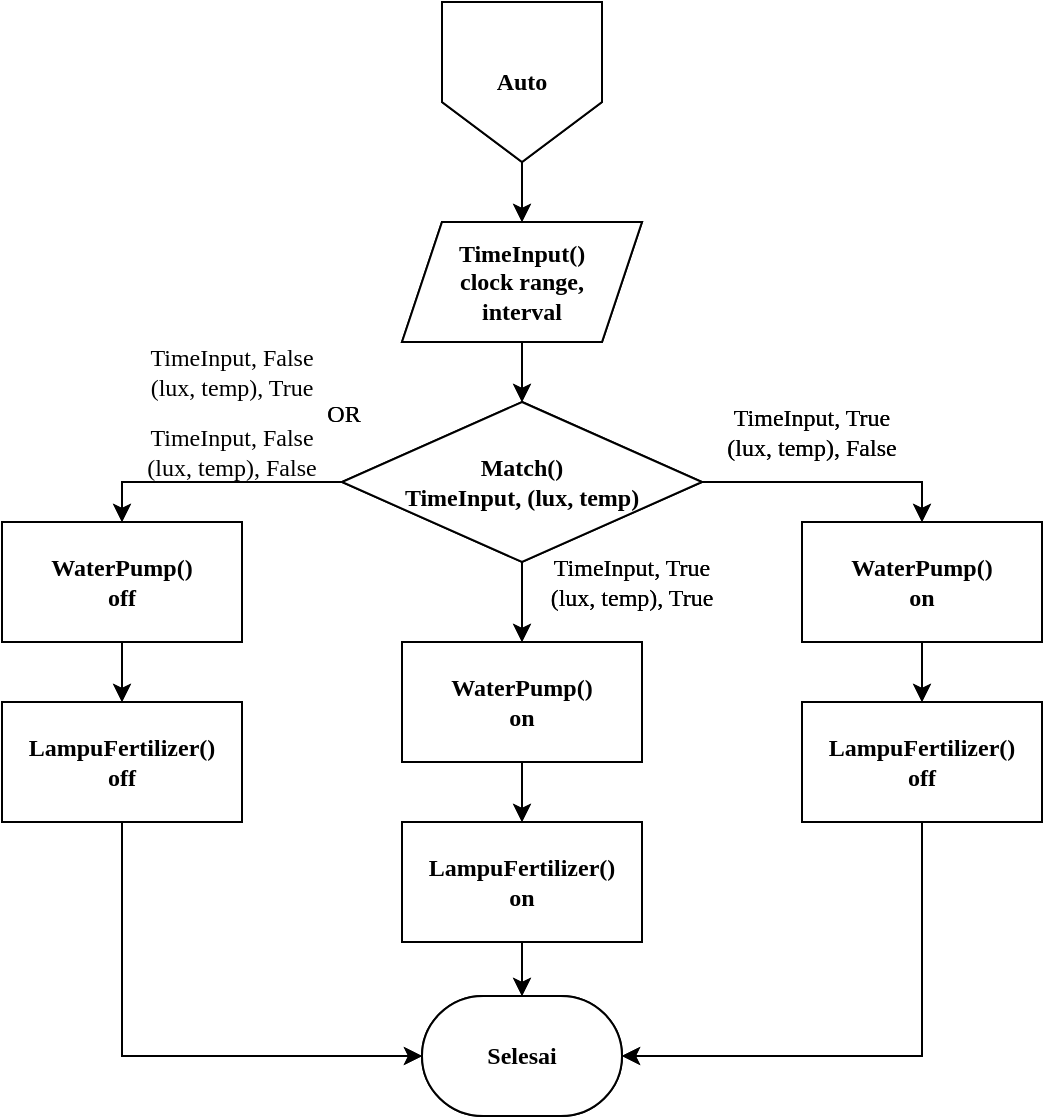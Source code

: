 <mxfile version="20.5.1"><diagram id="dvuvQNR7QGnGVL_pTvDf" name="Halaman-1"><mxGraphModel dx="1093" dy="585" grid="0" gridSize="10" guides="1" tooltips="1" connect="1" arrows="1" fold="1" page="1" pageScale="1" pageWidth="1169" pageHeight="827" math="0" shadow="0"><root><mxCell id="0"/><mxCell id="1" parent="0"/><mxCell id="wPzLL9_t-TA59Zf-JuI2-3" style="edgeStyle=orthogonalEdgeStyle;rounded=0;orthogonalLoop=1;jettySize=auto;html=1;exitX=0.5;exitY=1;exitDx=0;exitDy=0;entryX=0.5;entryY=0;entryDx=0;entryDy=0;" parent="1" source="wPzLL9_t-TA59Zf-JuI2-1" target="wPzLL9_t-TA59Zf-JuI2-2" edge="1"><mxGeometry relative="1" as="geometry"/></mxCell><mxCell id="wPzLL9_t-TA59Zf-JuI2-1" value="&lt;b&gt;&lt;font face=&quot;Times New Roman&quot;&gt;Connect&lt;/font&gt;&lt;/b&gt;" style="shape=offPageConnector;whiteSpace=wrap;html=1;rounded=0;shadow=0;sketch=0;strokeWidth=1;fontFamily=Times New Roman;gradientColor=none;rotation=0;" parent="1" vertex="1"><mxGeometry x="380" y="20" width="80" height="80" as="geometry"/></mxCell><mxCell id="wPzLL9_t-TA59Zf-JuI2-5" style="edgeStyle=orthogonalEdgeStyle;rounded=0;orthogonalLoop=1;jettySize=auto;html=1;exitX=0.5;exitY=1;exitDx=0;exitDy=0;entryX=0.5;entryY=0;entryDx=0;entryDy=0;entryPerimeter=0;fontFamily=Times New Roman;" parent="1" source="wPzLL9_t-TA59Zf-JuI2-2" target="wPzLL9_t-TA59Zf-JuI2-4" edge="1"><mxGeometry relative="1" as="geometry"/></mxCell><mxCell id="wPzLL9_t-TA59Zf-JuI2-2" value="&lt;div&gt;&lt;b&gt;&lt;font face=&quot;Times New Roman&quot;&gt;TimeInput()&lt;/font&gt;&lt;/b&gt;&lt;/div&gt;&lt;div&gt;&lt;b&gt;&lt;font face=&quot;Times New Roman&quot;&gt;clock range,&lt;br&gt; interval&lt;br&gt;&lt;/font&gt;&lt;/b&gt;&lt;/div&gt;" style="shape=parallelogram;perimeter=parallelogramPerimeter;whiteSpace=wrap;html=1;fixedSize=1;shadow=0;rounded=0;sketch=0;gradientColor=none;strokeWidth=1;" parent="1" vertex="1"><mxGeometry x="360" y="130" width="120" height="60" as="geometry"/></mxCell><mxCell id="wPzLL9_t-TA59Zf-JuI2-14" style="edgeStyle=orthogonalEdgeStyle;rounded=0;orthogonalLoop=1;jettySize=auto;html=1;exitX=0.5;exitY=1;exitDx=0;exitDy=0;exitPerimeter=0;fontFamily=Times New Roman;" parent="1" source="wPzLL9_t-TA59Zf-JuI2-4" target="wPzLL9_t-TA59Zf-JuI2-8" edge="1"><mxGeometry relative="1" as="geometry"/></mxCell><mxCell id="wPzLL9_t-TA59Zf-JuI2-22" style="edgeStyle=orthogonalEdgeStyle;rounded=0;orthogonalLoop=1;jettySize=auto;html=1;exitX=0;exitY=0.5;exitDx=0;exitDy=0;exitPerimeter=0;entryX=0.5;entryY=0;entryDx=0;entryDy=0;fontFamily=Times New Roman;" parent="1" source="wPzLL9_t-TA59Zf-JuI2-4" target="wPzLL9_t-TA59Zf-JuI2-20" edge="1"><mxGeometry relative="1" as="geometry"/></mxCell><mxCell id="wPzLL9_t-TA59Zf-JuI2-23" style="edgeStyle=orthogonalEdgeStyle;rounded=0;orthogonalLoop=1;jettySize=auto;html=1;exitX=1;exitY=0.5;exitDx=0;exitDy=0;exitPerimeter=0;entryX=0.5;entryY=0;entryDx=0;entryDy=0;fontFamily=Times New Roman;" parent="1" source="wPzLL9_t-TA59Zf-JuI2-4" target="wPzLL9_t-TA59Zf-JuI2-17" edge="1"><mxGeometry relative="1" as="geometry"/></mxCell><mxCell id="wPzLL9_t-TA59Zf-JuI2-4" value="&lt;div&gt;&lt;b&gt;&lt;font face=&quot;Times New Roman&quot;&gt;Match()&lt;/font&gt;&lt;/b&gt;&lt;/div&gt;&lt;div&gt;&lt;b&gt;&lt;font face=&quot;Times New Roman&quot;&gt;TimeInput, (lux, temp)&lt;br&gt;&lt;/font&gt;&lt;/b&gt;&lt;/div&gt;" style="strokeWidth=1;html=1;shape=mxgraph.flowchart.decision;whiteSpace=wrap;" parent="1" vertex="1"><mxGeometry x="330" y="220" width="180" height="80" as="geometry"/></mxCell><mxCell id="wPzLL9_t-TA59Zf-JuI2-15" style="edgeStyle=orthogonalEdgeStyle;rounded=0;orthogonalLoop=1;jettySize=auto;html=1;exitX=0.5;exitY=1;exitDx=0;exitDy=0;entryX=0.5;entryY=0;entryDx=0;entryDy=0;fontFamily=Times New Roman;" parent="1" source="wPzLL9_t-TA59Zf-JuI2-8" target="wPzLL9_t-TA59Zf-JuI2-9" edge="1"><mxGeometry relative="1" as="geometry"/></mxCell><mxCell id="wPzLL9_t-TA59Zf-JuI2-8" value="&lt;div&gt;&lt;b&gt;&lt;font face=&quot;Times New Roman&quot;&gt;WaterPump()&lt;/font&gt;&lt;/b&gt;&lt;/div&gt;&lt;div&gt;&lt;b&gt;&lt;font face=&quot;Times New Roman&quot;&gt;on&lt;br&gt;&lt;/font&gt;&lt;/b&gt;&lt;/div&gt;" style="rounded=0;whiteSpace=wrap;html=1;" parent="1" vertex="1"><mxGeometry x="360" y="340" width="120" height="60" as="geometry"/></mxCell><mxCell id="wPzLL9_t-TA59Zf-JuI2-30" style="edgeStyle=orthogonalEdgeStyle;rounded=0;orthogonalLoop=1;jettySize=auto;html=1;exitX=0.5;exitY=1;exitDx=0;exitDy=0;fontFamily=Times New Roman;" parent="1" source="wPzLL9_t-TA59Zf-JuI2-9" target="wPzLL9_t-TA59Zf-JuI2-29" edge="1"><mxGeometry relative="1" as="geometry"/></mxCell><mxCell id="wPzLL9_t-TA59Zf-JuI2-9" value="&lt;div&gt;&lt;b&gt;&lt;font face=&quot;Times New Roman&quot;&gt;FertilizerLed()&lt;/font&gt;&lt;/b&gt;&lt;/div&gt;&lt;div&gt;&lt;b&gt;&lt;font face=&quot;Times New Roman&quot;&gt;on&lt;br&gt;&lt;/font&gt;&lt;/b&gt;&lt;/div&gt;" style="rounded=0;whiteSpace=wrap;html=1;" parent="1" vertex="1"><mxGeometry x="360" y="430" width="120" height="60" as="geometry"/></mxCell><mxCell id="wPzLL9_t-TA59Zf-JuI2-16" style="edgeStyle=orthogonalEdgeStyle;rounded=0;orthogonalLoop=1;jettySize=auto;html=1;exitX=0.5;exitY=1;exitDx=0;exitDy=0;entryX=0.5;entryY=0;entryDx=0;entryDy=0;fontFamily=Times New Roman;" parent="1" source="wPzLL9_t-TA59Zf-JuI2-17" target="wPzLL9_t-TA59Zf-JuI2-18" edge="1"><mxGeometry relative="1" as="geometry"/></mxCell><mxCell id="wPzLL9_t-TA59Zf-JuI2-17" value="&lt;div&gt;&lt;b&gt;&lt;font face=&quot;Times New Roman&quot;&gt;WaterPump()&lt;/font&gt;&lt;/b&gt;&lt;/div&gt;&lt;div&gt;&lt;b&gt;&lt;font face=&quot;Times New Roman&quot;&gt;on&lt;br&gt;&lt;/font&gt;&lt;/b&gt;&lt;/div&gt;" style="rounded=0;whiteSpace=wrap;html=1;" parent="1" vertex="1"><mxGeometry x="560" y="280" width="120" height="60" as="geometry"/></mxCell><mxCell id="wPzLL9_t-TA59Zf-JuI2-31" style="edgeStyle=orthogonalEdgeStyle;rounded=0;orthogonalLoop=1;jettySize=auto;html=1;exitX=0.5;exitY=1;exitDx=0;exitDy=0;entryX=1;entryY=0.5;entryDx=0;entryDy=0;entryPerimeter=0;fontFamily=Times New Roman;" parent="1" source="wPzLL9_t-TA59Zf-JuI2-18" target="wPzLL9_t-TA59Zf-JuI2-29" edge="1"><mxGeometry relative="1" as="geometry"/></mxCell><mxCell id="wPzLL9_t-TA59Zf-JuI2-18" value="&lt;div&gt;&lt;b&gt;&lt;font face=&quot;Times New Roman&quot;&gt;FertilizerLed()&lt;/font&gt;&lt;/b&gt;&lt;/div&gt;&lt;div&gt;&lt;b&gt;&lt;font face=&quot;Times New Roman&quot;&gt;off&lt;br&gt;&lt;/font&gt;&lt;/b&gt;&lt;/div&gt;" style="rounded=0;whiteSpace=wrap;html=1;" parent="1" vertex="1"><mxGeometry x="560" y="370" width="120" height="60" as="geometry"/></mxCell><mxCell id="wPzLL9_t-TA59Zf-JuI2-19" style="edgeStyle=orthogonalEdgeStyle;rounded=0;orthogonalLoop=1;jettySize=auto;html=1;exitX=0.5;exitY=1;exitDx=0;exitDy=0;entryX=0.5;entryY=0;entryDx=0;entryDy=0;fontFamily=Times New Roman;" parent="1" source="wPzLL9_t-TA59Zf-JuI2-20" target="wPzLL9_t-TA59Zf-JuI2-21" edge="1"><mxGeometry relative="1" as="geometry"/></mxCell><mxCell id="wPzLL9_t-TA59Zf-JuI2-20" value="&lt;div&gt;&lt;b&gt;&lt;font face=&quot;Times New Roman&quot;&gt;WaterPump()&lt;/font&gt;&lt;/b&gt;&lt;/div&gt;&lt;div&gt;&lt;b&gt;&lt;font face=&quot;Times New Roman&quot;&gt;off&lt;br&gt;&lt;/font&gt;&lt;/b&gt;&lt;/div&gt;" style="rounded=0;whiteSpace=wrap;html=1;" parent="1" vertex="1"><mxGeometry x="160" y="280" width="120" height="60" as="geometry"/></mxCell><mxCell id="wPzLL9_t-TA59Zf-JuI2-32" style="edgeStyle=orthogonalEdgeStyle;rounded=0;orthogonalLoop=1;jettySize=auto;html=1;exitX=0.5;exitY=1;exitDx=0;exitDy=0;entryX=0;entryY=0.5;entryDx=0;entryDy=0;entryPerimeter=0;fontFamily=Times New Roman;" parent="1" source="wPzLL9_t-TA59Zf-JuI2-21" target="wPzLL9_t-TA59Zf-JuI2-29" edge="1"><mxGeometry relative="1" as="geometry"/></mxCell><mxCell id="wPzLL9_t-TA59Zf-JuI2-21" value="&lt;div&gt;&lt;b&gt;&lt;font face=&quot;Times New Roman&quot;&gt;FertilizerLed()&lt;/font&gt;&lt;/b&gt;&lt;/div&gt;&lt;div&gt;&lt;b&gt;&lt;font face=&quot;Times New Roman&quot;&gt;off&lt;br&gt;&lt;/font&gt;&lt;/b&gt;&lt;/div&gt;" style="rounded=0;whiteSpace=wrap;html=1;" parent="1" vertex="1"><mxGeometry x="160" y="370" width="120" height="60" as="geometry"/></mxCell><mxCell id="wPzLL9_t-TA59Zf-JuI2-24" value="&lt;div&gt;TimeInput, False&lt;br&gt;&lt;/div&gt;(lux, temp), True" style="text;html=1;strokeColor=none;fillColor=none;align=center;verticalAlign=middle;whiteSpace=wrap;rounded=0;shadow=0;sketch=0;strokeWidth=1;fontFamily=Times New Roman;" parent="1" vertex="1"><mxGeometry x="230" y="190" width="90" height="30" as="geometry"/></mxCell><mxCell id="wPzLL9_t-TA59Zf-JuI2-25" value="&lt;div&gt;TimeInput, True&lt;br&gt;&lt;/div&gt;(lux, temp), True" style="text;html=1;strokeColor=none;fillColor=none;align=center;verticalAlign=middle;whiteSpace=wrap;rounded=0;shadow=0;sketch=0;strokeWidth=1;fontFamily=Times New Roman;" parent="1" vertex="1"><mxGeometry x="430" y="295" width="90" height="30" as="geometry"/></mxCell><mxCell id="wPzLL9_t-TA59Zf-JuI2-26" value="&lt;div&gt;TimeInput, True&lt;br&gt;&lt;/div&gt;(lux, temp), False" style="text;html=1;strokeColor=none;fillColor=none;align=center;verticalAlign=middle;whiteSpace=wrap;rounded=0;shadow=0;sketch=0;strokeWidth=1;fontFamily=Times New Roman;" parent="1" vertex="1"><mxGeometry x="520" y="220" width="90" height="30" as="geometry"/></mxCell><mxCell id="wPzLL9_t-TA59Zf-JuI2-27" value="&lt;div&gt;TimeInput, False&lt;br&gt;&lt;/div&gt;(lux, temp), False" style="text;html=1;strokeColor=none;fillColor=none;align=center;verticalAlign=middle;whiteSpace=wrap;rounded=0;shadow=0;sketch=0;strokeWidth=1;fontFamily=Times New Roman;" parent="1" vertex="1"><mxGeometry x="230" y="230" width="90" height="30" as="geometry"/></mxCell><mxCell id="wPzLL9_t-TA59Zf-JuI2-28" value="OR" style="text;html=1;strokeColor=none;fillColor=none;align=center;verticalAlign=middle;whiteSpace=wrap;rounded=0;fontFamily=Times New Roman;" parent="1" vertex="1"><mxGeometry x="301" y="211" width="60" height="30" as="geometry"/></mxCell><mxCell id="wPzLL9_t-TA59Zf-JuI2-29" value="&lt;font face=&quot;Times New Roman&quot;&gt;&lt;b&gt;Selesai&lt;/b&gt;&lt;/font&gt;" style="strokeWidth=1;html=1;shape=mxgraph.flowchart.terminator;whiteSpace=wrap;" parent="1" vertex="1"><mxGeometry x="370" y="517" width="100" height="60" as="geometry"/></mxCell><mxCell id="Z5BgHy141nncktQN31R8-1" style="edgeStyle=orthogonalEdgeStyle;rounded=0;orthogonalLoop=1;jettySize=auto;html=1;exitX=0.5;exitY=1;exitDx=0;exitDy=0;entryX=0.5;entryY=0;entryDx=0;entryDy=0;" edge="1" parent="1" source="Z5BgHy141nncktQN31R8-2" target="Z5BgHy141nncktQN31R8-4"><mxGeometry relative="1" as="geometry"/></mxCell><mxCell id="Z5BgHy141nncktQN31R8-2" value="&lt;b&gt;&lt;font face=&quot;Times New Roman&quot;&gt;Auto&lt;/font&gt;&lt;/b&gt;" style="shape=offPageConnector;whiteSpace=wrap;html=1;rounded=0;shadow=0;sketch=0;strokeWidth=1;fontFamily=Times New Roman;gradientColor=none;rotation=0;" vertex="1" parent="1"><mxGeometry x="380" y="20" width="80" height="80" as="geometry"/></mxCell><mxCell id="Z5BgHy141nncktQN31R8-3" style="edgeStyle=orthogonalEdgeStyle;rounded=0;orthogonalLoop=1;jettySize=auto;html=1;exitX=0.5;exitY=1;exitDx=0;exitDy=0;entryX=0.5;entryY=0;entryDx=0;entryDy=0;entryPerimeter=0;fontFamily=Times New Roman;" edge="1" parent="1" source="Z5BgHy141nncktQN31R8-4" target="Z5BgHy141nncktQN31R8-8"><mxGeometry relative="1" as="geometry"/></mxCell><mxCell id="Z5BgHy141nncktQN31R8-4" value="&lt;div&gt;&lt;b&gt;&lt;font face=&quot;Times New Roman&quot;&gt;TimeInput()&lt;/font&gt;&lt;/b&gt;&lt;/div&gt;&lt;div&gt;&lt;b&gt;&lt;font face=&quot;Times New Roman&quot;&gt;clock range,&lt;br&gt; interval&lt;br&gt;&lt;/font&gt;&lt;/b&gt;&lt;/div&gt;" style="shape=parallelogram;perimeter=parallelogramPerimeter;whiteSpace=wrap;html=1;fixedSize=1;shadow=0;rounded=0;sketch=0;gradientColor=none;strokeWidth=1;" vertex="1" parent="1"><mxGeometry x="360" y="130" width="120" height="60" as="geometry"/></mxCell><mxCell id="Z5BgHy141nncktQN31R8-5" style="edgeStyle=orthogonalEdgeStyle;rounded=0;orthogonalLoop=1;jettySize=auto;html=1;exitX=0.5;exitY=1;exitDx=0;exitDy=0;exitPerimeter=0;fontFamily=Times New Roman;" edge="1" parent="1" source="Z5BgHy141nncktQN31R8-8" target="Z5BgHy141nncktQN31R8-10"><mxGeometry relative="1" as="geometry"/></mxCell><mxCell id="Z5BgHy141nncktQN31R8-6" style="edgeStyle=orthogonalEdgeStyle;rounded=0;orthogonalLoop=1;jettySize=auto;html=1;exitX=0;exitY=0.5;exitDx=0;exitDy=0;exitPerimeter=0;entryX=0.5;entryY=0;entryDx=0;entryDy=0;fontFamily=Times New Roman;" edge="1" parent="1" source="Z5BgHy141nncktQN31R8-8" target="Z5BgHy141nncktQN31R8-18"><mxGeometry relative="1" as="geometry"/></mxCell><mxCell id="Z5BgHy141nncktQN31R8-7" style="edgeStyle=orthogonalEdgeStyle;rounded=0;orthogonalLoop=1;jettySize=auto;html=1;exitX=1;exitY=0.5;exitDx=0;exitDy=0;exitPerimeter=0;entryX=0.5;entryY=0;entryDx=0;entryDy=0;fontFamily=Times New Roman;" edge="1" parent="1" source="Z5BgHy141nncktQN31R8-8" target="Z5BgHy141nncktQN31R8-14"><mxGeometry relative="1" as="geometry"/></mxCell><mxCell id="Z5BgHy141nncktQN31R8-8" value="&lt;div&gt;&lt;b&gt;&lt;font face=&quot;Times New Roman&quot;&gt;Match()&lt;/font&gt;&lt;/b&gt;&lt;/div&gt;&lt;div&gt;&lt;b&gt;&lt;font face=&quot;Times New Roman&quot;&gt;TimeInput, (lux, temp)&lt;br&gt;&lt;/font&gt;&lt;/b&gt;&lt;/div&gt;" style="strokeWidth=1;html=1;shape=mxgraph.flowchart.decision;whiteSpace=wrap;" vertex="1" parent="1"><mxGeometry x="330" y="220" width="180" height="80" as="geometry"/></mxCell><mxCell id="Z5BgHy141nncktQN31R8-9" style="edgeStyle=orthogonalEdgeStyle;rounded=0;orthogonalLoop=1;jettySize=auto;html=1;exitX=0.5;exitY=1;exitDx=0;exitDy=0;entryX=0.5;entryY=0;entryDx=0;entryDy=0;fontFamily=Times New Roman;" edge="1" parent="1" source="Z5BgHy141nncktQN31R8-10" target="Z5BgHy141nncktQN31R8-12"><mxGeometry relative="1" as="geometry"/></mxCell><mxCell id="Z5BgHy141nncktQN31R8-10" value="&lt;div&gt;&lt;b&gt;&lt;font face=&quot;Times New Roman&quot;&gt;WaterPump()&lt;/font&gt;&lt;/b&gt;&lt;/div&gt;&lt;div&gt;&lt;b&gt;&lt;font face=&quot;Times New Roman&quot;&gt;on&lt;br&gt;&lt;/font&gt;&lt;/b&gt;&lt;/div&gt;" style="rounded=0;whiteSpace=wrap;html=1;" vertex="1" parent="1"><mxGeometry x="360" y="340" width="120" height="60" as="geometry"/></mxCell><mxCell id="Z5BgHy141nncktQN31R8-11" style="edgeStyle=orthogonalEdgeStyle;rounded=0;orthogonalLoop=1;jettySize=auto;html=1;exitX=0.5;exitY=1;exitDx=0;exitDy=0;fontFamily=Times New Roman;" edge="1" parent="1" source="Z5BgHy141nncktQN31R8-12" target="Z5BgHy141nncktQN31R8-26"><mxGeometry relative="1" as="geometry"/></mxCell><mxCell id="Z5BgHy141nncktQN31R8-12" value="&lt;div&gt;&lt;b&gt;&lt;font face=&quot;Times New Roman&quot;&gt;LampuFertilizer&lt;/font&gt;&lt;/b&gt;&lt;b&gt;&lt;font face=&quot;Times New Roman&quot;&gt;()&lt;/font&gt;&lt;/b&gt;&lt;/div&gt;&lt;div&gt;&lt;b&gt;&lt;font face=&quot;Times New Roman&quot;&gt;on&lt;br&gt;&lt;/font&gt;&lt;/b&gt;&lt;/div&gt;" style="rounded=0;whiteSpace=wrap;html=1;" vertex="1" parent="1"><mxGeometry x="360" y="430" width="120" height="60" as="geometry"/></mxCell><mxCell id="Z5BgHy141nncktQN31R8-13" style="edgeStyle=orthogonalEdgeStyle;rounded=0;orthogonalLoop=1;jettySize=auto;html=1;exitX=0.5;exitY=1;exitDx=0;exitDy=0;entryX=0.5;entryY=0;entryDx=0;entryDy=0;fontFamily=Times New Roman;" edge="1" parent="1" source="Z5BgHy141nncktQN31R8-14" target="Z5BgHy141nncktQN31R8-16"><mxGeometry relative="1" as="geometry"/></mxCell><mxCell id="Z5BgHy141nncktQN31R8-14" value="&lt;div&gt;&lt;b&gt;&lt;font face=&quot;Times New Roman&quot;&gt;WaterPump()&lt;/font&gt;&lt;/b&gt;&lt;/div&gt;&lt;div&gt;&lt;b&gt;&lt;font face=&quot;Times New Roman&quot;&gt;on&lt;br&gt;&lt;/font&gt;&lt;/b&gt;&lt;/div&gt;" style="rounded=0;whiteSpace=wrap;html=1;" vertex="1" parent="1"><mxGeometry x="560" y="280" width="120" height="60" as="geometry"/></mxCell><mxCell id="Z5BgHy141nncktQN31R8-15" style="edgeStyle=orthogonalEdgeStyle;rounded=0;orthogonalLoop=1;jettySize=auto;html=1;exitX=0.5;exitY=1;exitDx=0;exitDy=0;entryX=1;entryY=0.5;entryDx=0;entryDy=0;entryPerimeter=0;fontFamily=Times New Roman;" edge="1" parent="1" source="Z5BgHy141nncktQN31R8-16" target="Z5BgHy141nncktQN31R8-26"><mxGeometry relative="1" as="geometry"/></mxCell><mxCell id="Z5BgHy141nncktQN31R8-16" value="&lt;div&gt;&lt;b&gt;&lt;font face=&quot;Times New Roman&quot;&gt;LampuFertilizer()&lt;/font&gt;&lt;/b&gt;&lt;/div&gt;&lt;div&gt;&lt;b&gt;&lt;font face=&quot;Times New Roman&quot;&gt;off&lt;br&gt;&lt;/font&gt;&lt;/b&gt;&lt;/div&gt;" style="rounded=0;whiteSpace=wrap;html=1;" vertex="1" parent="1"><mxGeometry x="560" y="370" width="120" height="60" as="geometry"/></mxCell><mxCell id="Z5BgHy141nncktQN31R8-17" style="edgeStyle=orthogonalEdgeStyle;rounded=0;orthogonalLoop=1;jettySize=auto;html=1;exitX=0.5;exitY=1;exitDx=0;exitDy=0;entryX=0.5;entryY=0;entryDx=0;entryDy=0;fontFamily=Times New Roman;" edge="1" parent="1" source="Z5BgHy141nncktQN31R8-18" target="Z5BgHy141nncktQN31R8-20"><mxGeometry relative="1" as="geometry"/></mxCell><mxCell id="Z5BgHy141nncktQN31R8-18" value="&lt;div&gt;&lt;b&gt;&lt;font face=&quot;Times New Roman&quot;&gt;WaterPump()&lt;/font&gt;&lt;/b&gt;&lt;/div&gt;&lt;div&gt;&lt;b&gt;&lt;font face=&quot;Times New Roman&quot;&gt;off&lt;br&gt;&lt;/font&gt;&lt;/b&gt;&lt;/div&gt;" style="rounded=0;whiteSpace=wrap;html=1;" vertex="1" parent="1"><mxGeometry x="160" y="280" width="120" height="60" as="geometry"/></mxCell><mxCell id="Z5BgHy141nncktQN31R8-19" style="edgeStyle=orthogonalEdgeStyle;rounded=0;orthogonalLoop=1;jettySize=auto;html=1;exitX=0.5;exitY=1;exitDx=0;exitDy=0;entryX=0;entryY=0.5;entryDx=0;entryDy=0;entryPerimeter=0;fontFamily=Times New Roman;" edge="1" parent="1" source="Z5BgHy141nncktQN31R8-20" target="Z5BgHy141nncktQN31R8-26"><mxGeometry relative="1" as="geometry"/></mxCell><mxCell id="Z5BgHy141nncktQN31R8-20" value="&lt;div&gt;&lt;b&gt;&lt;font face=&quot;Times New Roman&quot;&gt;LampuFertilizer&lt;/font&gt;&lt;/b&gt;&lt;b&gt;&lt;font face=&quot;Times New Roman&quot;&gt;()&lt;/font&gt;&lt;/b&gt;&lt;/div&gt;&lt;div&gt;&lt;b&gt;&lt;font face=&quot;Times New Roman&quot;&gt;off&lt;br&gt;&lt;/font&gt;&lt;/b&gt;&lt;/div&gt;" style="rounded=0;whiteSpace=wrap;html=1;" vertex="1" parent="1"><mxGeometry x="160" y="370" width="120" height="60" as="geometry"/></mxCell><mxCell id="Z5BgHy141nncktQN31R8-22" value="&lt;div&gt;TimeInput, True&lt;br&gt;&lt;/div&gt;(lux, temp), True" style="text;html=1;strokeColor=none;fillColor=none;align=center;verticalAlign=middle;whiteSpace=wrap;rounded=0;shadow=0;sketch=0;strokeWidth=1;fontFamily=Times New Roman;" vertex="1" parent="1"><mxGeometry x="430" y="295" width="90" height="30" as="geometry"/></mxCell><mxCell id="Z5BgHy141nncktQN31R8-23" value="&lt;div&gt;TimeInput, True&lt;br&gt;&lt;/div&gt;(lux, temp), False" style="text;html=1;strokeColor=none;fillColor=none;align=center;verticalAlign=middle;whiteSpace=wrap;rounded=0;shadow=0;sketch=0;strokeWidth=1;fontFamily=Times New Roman;" vertex="1" parent="1"><mxGeometry x="520" y="220" width="90" height="30" as="geometry"/></mxCell><mxCell id="Z5BgHy141nncktQN31R8-25" value="OR" style="text;html=1;strokeColor=none;fillColor=none;align=center;verticalAlign=middle;whiteSpace=wrap;rounded=0;fontFamily=Times New Roman;" vertex="1" parent="1"><mxGeometry x="301" y="211" width="60" height="30" as="geometry"/></mxCell><mxCell id="Z5BgHy141nncktQN31R8-26" value="&lt;font face=&quot;Times New Roman&quot;&gt;&lt;b&gt;Selesai&lt;/b&gt;&lt;/font&gt;" style="strokeWidth=1;html=1;shape=mxgraph.flowchart.terminator;whiteSpace=wrap;" vertex="1" parent="1"><mxGeometry x="370" y="517" width="100" height="60" as="geometry"/></mxCell></root></mxGraphModel></diagram></mxfile>